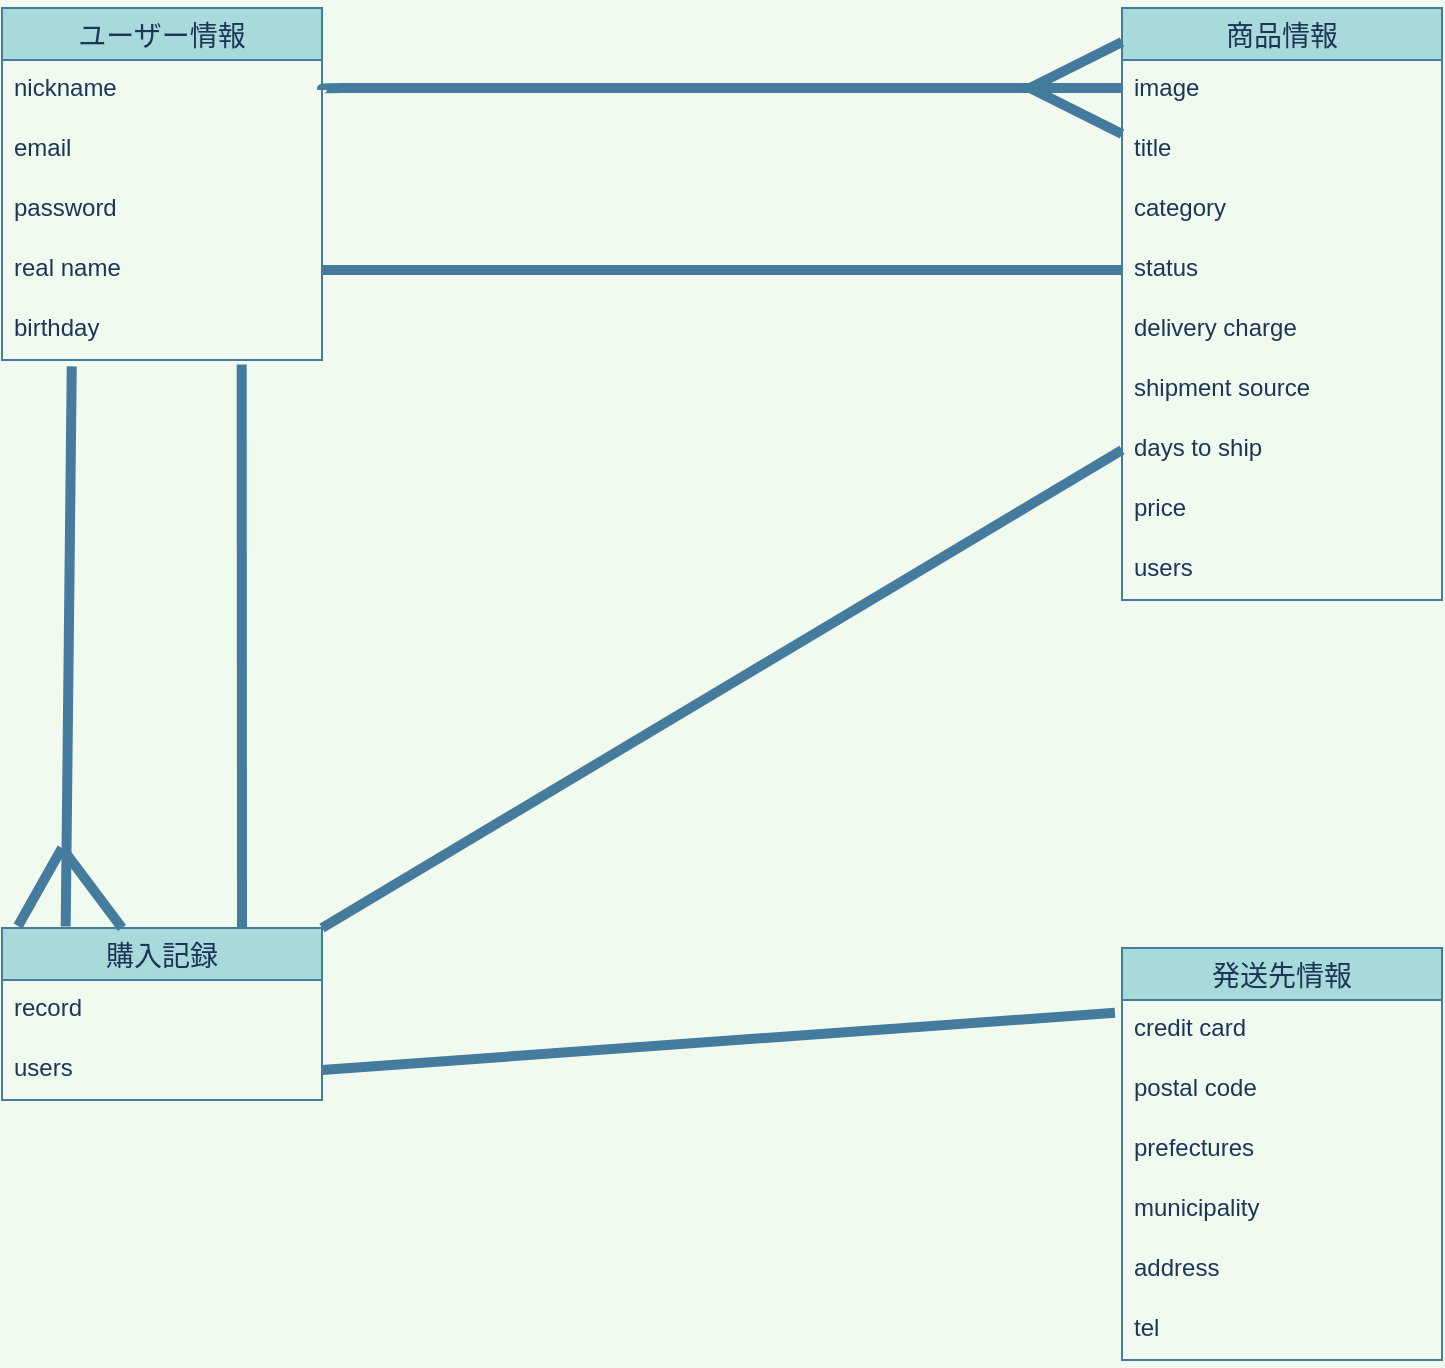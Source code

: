 <mxfile>
    <diagram id="mHVPG6iwUbY5N7hRPphv" name="ページ1">
        <mxGraphModel dx="931" dy="2028" grid="1" gridSize="10" guides="1" tooltips="1" connect="1" arrows="1" fold="1" page="1" pageScale="1" pageWidth="827" pageHeight="1169" background="#F1FAEE" math="0" shadow="0">
            <root>
                <mxCell id="0"/>
                <mxCell id="1" parent="0"/>
                <mxCell id="36" value="ユーザー情報" style="swimlane;fontStyle=0;childLayout=stackLayout;horizontal=1;startSize=26;horizontalStack=0;resizeParent=1;resizeParentMax=0;resizeLast=0;collapsible=1;marginBottom=0;align=center;fontSize=14;html=0;fillColor=#A8DADC;strokeColor=#457B9D;fontColor=#1D3557;" parent="1" vertex="1">
                    <mxGeometry x="40" y="-720" width="160" height="176" as="geometry"/>
                </mxCell>
                <mxCell id="37" value="nickname" style="text;strokeColor=none;fillColor=none;spacingLeft=4;spacingRight=4;overflow=hidden;rotatable=0;points=[[0,0.5],[1,0.5]];portConstraint=eastwest;fontSize=12;fontColor=#1D3557;" parent="36" vertex="1">
                    <mxGeometry y="26" width="160" height="30" as="geometry"/>
                </mxCell>
                <mxCell id="38" value="email" style="text;strokeColor=none;fillColor=none;spacingLeft=4;spacingRight=4;overflow=hidden;rotatable=0;points=[[0,0.5],[1,0.5]];portConstraint=eastwest;fontSize=12;fontColor=#1D3557;" parent="36" vertex="1">
                    <mxGeometry y="56" width="160" height="30" as="geometry"/>
                </mxCell>
                <mxCell id="40" value="password" style="text;strokeColor=none;fillColor=none;spacingLeft=4;spacingRight=4;overflow=hidden;rotatable=0;points=[[0,0.5],[1,0.5]];portConstraint=eastwest;fontSize=12;fontColor=#1D3557;" parent="36" vertex="1">
                    <mxGeometry y="86" width="160" height="30" as="geometry"/>
                </mxCell>
                <mxCell id="41" value="real name" style="text;strokeColor=none;fillColor=none;spacingLeft=4;spacingRight=4;overflow=hidden;rotatable=0;points=[[0,0.5],[1,0.5]];portConstraint=eastwest;fontSize=12;fontColor=#1D3557;" parent="36" vertex="1">
                    <mxGeometry y="116" width="160" height="30" as="geometry"/>
                </mxCell>
                <mxCell id="42" value="birthday" style="text;strokeColor=none;fillColor=none;spacingLeft=4;spacingRight=4;overflow=hidden;rotatable=0;points=[[0,0.5],[1,0.5]];portConstraint=eastwest;fontSize=12;fontColor=#1D3557;" parent="36" vertex="1">
                    <mxGeometry y="146" width="160" height="30" as="geometry"/>
                </mxCell>
                <mxCell id="43" value="商品情報" style="swimlane;fontStyle=0;childLayout=stackLayout;horizontal=1;startSize=26;horizontalStack=0;resizeParent=1;resizeParentMax=0;resizeLast=0;collapsible=1;marginBottom=0;align=center;fontSize=14;html=0;fillColor=#A8DADC;strokeColor=#457B9D;fontColor=#1D3557;" parent="1" vertex="1">
                    <mxGeometry x="600" y="-720" width="160" height="296" as="geometry"/>
                </mxCell>
                <mxCell id="44" value="image" style="text;strokeColor=none;fillColor=none;spacingLeft=4;spacingRight=4;overflow=hidden;rotatable=0;points=[[0,0.5],[1,0.5]];portConstraint=eastwest;fontSize=12;fontColor=#1D3557;" parent="43" vertex="1">
                    <mxGeometry y="26" width="160" height="30" as="geometry"/>
                </mxCell>
                <mxCell id="45" value="title" style="text;strokeColor=none;fillColor=none;spacingLeft=4;spacingRight=4;overflow=hidden;rotatable=0;points=[[0,0.5],[1,0.5]];portConstraint=eastwest;fontSize=12;fontColor=#1D3557;" parent="43" vertex="1">
                    <mxGeometry y="56" width="160" height="30" as="geometry"/>
                </mxCell>
                <mxCell id="46" value="category" style="text;strokeColor=none;fillColor=none;spacingLeft=4;spacingRight=4;overflow=hidden;rotatable=0;points=[[0,0.5],[1,0.5]];portConstraint=eastwest;fontSize=12;fontColor=#1D3557;" parent="43" vertex="1">
                    <mxGeometry y="86" width="160" height="30" as="geometry"/>
                </mxCell>
                <mxCell id="47" value="status" style="text;strokeColor=none;fillColor=none;spacingLeft=4;spacingRight=4;overflow=hidden;rotatable=0;points=[[0,0.5],[1,0.5]];portConstraint=eastwest;fontSize=12;fontColor=#1D3557;" parent="43" vertex="1">
                    <mxGeometry y="116" width="160" height="30" as="geometry"/>
                </mxCell>
                <mxCell id="48" value="delivery charge" style="text;strokeColor=none;fillColor=none;spacingLeft=4;spacingRight=4;overflow=hidden;rotatable=0;points=[[0,0.5],[1,0.5]];portConstraint=eastwest;fontSize=12;fontColor=#1D3557;" parent="43" vertex="1">
                    <mxGeometry y="146" width="160" height="30" as="geometry"/>
                </mxCell>
                <mxCell id="49" value="shipment source" style="text;strokeColor=none;fillColor=none;spacingLeft=4;spacingRight=4;overflow=hidden;rotatable=0;points=[[0,0.5],[1,0.5]];portConstraint=eastwest;fontSize=12;fontColor=#1D3557;" parent="43" vertex="1">
                    <mxGeometry y="176" width="160" height="30" as="geometry"/>
                </mxCell>
                <mxCell id="54" value="days to ship" style="text;strokeColor=none;fillColor=none;spacingLeft=4;spacingRight=4;overflow=hidden;rotatable=0;points=[[0,0.5],[1,0.5]];portConstraint=eastwest;fontSize=12;fontColor=#1D3557;" parent="43" vertex="1">
                    <mxGeometry y="206" width="160" height="30" as="geometry"/>
                </mxCell>
                <mxCell id="55" value="price" style="text;strokeColor=none;fillColor=none;spacingLeft=4;spacingRight=4;overflow=hidden;rotatable=0;points=[[0,0.5],[1,0.5]];portConstraint=eastwest;fontSize=12;fontColor=#1D3557;" parent="43" vertex="1">
                    <mxGeometry y="236" width="160" height="30" as="geometry"/>
                </mxCell>
                <mxCell id="83" value="users" style="text;strokeColor=none;fillColor=none;spacingLeft=4;spacingRight=4;overflow=hidden;rotatable=0;points=[[0,0.5],[1,0.5]];portConstraint=eastwest;fontSize=12;fontColor=#1D3557;" vertex="1" parent="43">
                    <mxGeometry y="266" width="160" height="30" as="geometry"/>
                </mxCell>
                <mxCell id="50" value="購入記録" style="swimlane;fontStyle=0;childLayout=stackLayout;horizontal=1;startSize=26;horizontalStack=0;resizeParent=1;resizeParentMax=0;resizeLast=0;collapsible=1;marginBottom=0;align=center;fontSize=14;html=0;fillColor=#A8DADC;strokeColor=#457B9D;fontColor=#1D3557;" parent="1" vertex="1">
                    <mxGeometry x="40" y="-260" width="160" height="86" as="geometry"/>
                </mxCell>
                <mxCell id="82" value="record" style="text;strokeColor=none;fillColor=none;spacingLeft=4;spacingRight=4;overflow=hidden;rotatable=0;points=[[0,0.5],[1,0.5]];portConstraint=eastwest;fontSize=12;fontColor=#1D3557;" vertex="1" parent="50">
                    <mxGeometry y="26" width="160" height="30" as="geometry"/>
                </mxCell>
                <mxCell id="60" value="users" style="text;strokeColor=none;fillColor=none;spacingLeft=4;spacingRight=4;overflow=hidden;rotatable=0;points=[[0,0.5],[1,0.5]];portConstraint=eastwest;fontSize=12;fontColor=#1D3557;" parent="50" vertex="1">
                    <mxGeometry y="56" width="160" height="30" as="geometry"/>
                </mxCell>
                <mxCell id="59" value="発送先情報" style="swimlane;fontStyle=0;childLayout=stackLayout;horizontal=1;startSize=26;horizontalStack=0;resizeParent=1;resizeParentMax=0;resizeLast=0;collapsible=1;marginBottom=0;align=center;fontSize=14;html=0;fillColor=#A8DADC;strokeColor=#457B9D;fontColor=#1D3557;" parent="1" vertex="1">
                    <mxGeometry x="600" y="-250" width="160" height="206" as="geometry"/>
                </mxCell>
                <mxCell id="51" value="credit card" style="text;strokeColor=none;fillColor=none;spacingLeft=4;spacingRight=4;overflow=hidden;rotatable=0;points=[[0,0.5],[1,0.5]];portConstraint=eastwest;fontSize=12;fontColor=#1D3557;" parent="59" vertex="1">
                    <mxGeometry y="26" width="160" height="30" as="geometry"/>
                </mxCell>
                <mxCell id="52" value="postal code" style="text;strokeColor=none;fillColor=none;spacingLeft=4;spacingRight=4;overflow=hidden;rotatable=0;points=[[0,0.5],[1,0.5]];portConstraint=eastwest;fontSize=12;fontColor=#1D3557;" parent="59" vertex="1">
                    <mxGeometry y="56" width="160" height="30" as="geometry"/>
                </mxCell>
                <mxCell id="53" value="prefectures" style="text;strokeColor=none;fillColor=none;spacingLeft=4;spacingRight=4;overflow=hidden;rotatable=0;points=[[0,0.5],[1,0.5]];portConstraint=eastwest;fontSize=12;fontColor=#1D3557;" parent="59" vertex="1">
                    <mxGeometry y="86" width="160" height="30" as="geometry"/>
                </mxCell>
                <mxCell id="56" value="municipality" style="text;strokeColor=none;fillColor=none;spacingLeft=4;spacingRight=4;overflow=hidden;rotatable=0;points=[[0,0.5],[1,0.5]];portConstraint=eastwest;fontSize=12;fontColor=#1D3557;" parent="59" vertex="1">
                    <mxGeometry y="116" width="160" height="30" as="geometry"/>
                </mxCell>
                <mxCell id="57" value="address" style="text;strokeColor=none;fillColor=none;spacingLeft=4;spacingRight=4;overflow=hidden;rotatable=0;points=[[0,0.5],[1,0.5]];portConstraint=eastwest;fontSize=12;fontColor=#1D3557;" parent="59" vertex="1">
                    <mxGeometry y="146" width="160" height="30" as="geometry"/>
                </mxCell>
                <mxCell id="58" value="tel" style="text;strokeColor=none;fillColor=none;spacingLeft=4;spacingRight=4;overflow=hidden;rotatable=0;points=[[0,0.5],[1,0.5]];portConstraint=eastwest;fontSize=12;fontColor=#1D3557;" parent="59" vertex="1">
                    <mxGeometry y="176" width="160" height="30" as="geometry"/>
                </mxCell>
                <mxCell id="65" style="edgeStyle=orthogonalEdgeStyle;curved=0;rounded=1;sketch=0;orthogonalLoop=1;jettySize=auto;html=1;exitX=1;exitY=0.5;exitDx=0;exitDy=0;endArrow=ERmany;endFill=0;strokeColor=#457B9D;fillColor=#A8DADC;fontColor=#1D3557;endSize=40;strokeWidth=5;" edge="1" parent="1" source="37">
                    <mxGeometry relative="1" as="geometry">
                        <mxPoint x="600" y="-680" as="targetPoint"/>
                        <Array as="points">
                            <mxPoint x="200" y="-680"/>
                        </Array>
                    </mxGeometry>
                </mxCell>
                <mxCell id="67" style="edgeStyle=orthogonalEdgeStyle;curved=0;rounded=1;sketch=0;orthogonalLoop=1;jettySize=auto;html=1;exitX=1;exitY=0.5;exitDx=0;exitDy=0;entryX=0;entryY=0.5;entryDx=0;entryDy=0;endArrow=ERmany;endFill=0;endSize=40;fillColor=#A8DADC;fontColor=#1D3557;strokeColor=none;" edge="1" parent="1" source="41" target="47">
                    <mxGeometry relative="1" as="geometry"/>
                </mxCell>
                <mxCell id="68" style="edgeStyle=orthogonalEdgeStyle;curved=0;rounded=1;sketch=0;orthogonalLoop=1;jettySize=auto;html=1;exitX=1;exitY=0.5;exitDx=0;exitDy=0;endArrow=none;endFill=0;endSize=40;fillColor=#A8DADC;fontColor=#1D3557;strokeColor=#457B9D;strokeWidth=5;" edge="1" parent="1" source="41">
                    <mxGeometry relative="1" as="geometry">
                        <mxPoint x="600" y="-589" as="targetPoint"/>
                    </mxGeometry>
                </mxCell>
                <mxCell id="73" value="" style="endArrow=none;html=1;strokeColor=#457B9D;strokeWidth=5;fillColor=#A8DADC;fontColor=#1D3557;entryX=0.749;entryY=1.073;entryDx=0;entryDy=0;entryPerimeter=0;exitX=0.75;exitY=0;exitDx=0;exitDy=0;" edge="1" parent="1" source="50" target="42">
                    <mxGeometry width="50" height="50" relative="1" as="geometry">
                        <mxPoint x="450" y="-330" as="sourcePoint"/>
                        <mxPoint x="500" y="-380" as="targetPoint"/>
                        <Array as="points"/>
                    </mxGeometry>
                </mxCell>
                <mxCell id="74" value="" style="endArrow=none;html=1;strokeColor=#457B9D;strokeWidth=5;fillColor=#A8DADC;fontColor=#1D3557;exitX=0.199;exitY=-0.009;exitDx=0;exitDy=0;exitPerimeter=0;entryX=0.218;entryY=1.107;entryDx=0;entryDy=0;entryPerimeter=0;" edge="1" parent="1" source="50" target="42">
                    <mxGeometry width="50" height="50" relative="1" as="geometry">
                        <mxPoint x="450" y="-330" as="sourcePoint"/>
                        <mxPoint x="500" y="-380" as="targetPoint"/>
                    </mxGeometry>
                </mxCell>
                <mxCell id="75" value="" style="endArrow=none;html=1;strokeColor=#457B9D;strokeWidth=5;fillColor=#A8DADC;fontColor=#1D3557;" edge="1" parent="1">
                    <mxGeometry width="50" height="50" relative="1" as="geometry">
                        <mxPoint x="70" y="-300" as="sourcePoint"/>
                        <mxPoint x="100" y="-260" as="targetPoint"/>
                    </mxGeometry>
                </mxCell>
                <mxCell id="76" value="" style="endArrow=none;html=1;strokeColor=#457B9D;strokeWidth=5;fillColor=#A8DADC;fontColor=#1D3557;" edge="1" parent="1">
                    <mxGeometry width="50" height="50" relative="1" as="geometry">
                        <mxPoint x="48" y="-261" as="sourcePoint"/>
                        <mxPoint x="70" y="-300" as="targetPoint"/>
                        <Array as="points"/>
                    </mxGeometry>
                </mxCell>
                <mxCell id="79" value="" style="endArrow=none;html=1;strokeColor=#457B9D;strokeWidth=5;fillColor=#A8DADC;fontColor=#1D3557;exitX=1;exitY=0.5;exitDx=0;exitDy=0;entryX=-0.022;entryY=0.213;entryDx=0;entryDy=0;entryPerimeter=0;" edge="1" parent="1" source="60" target="51">
                    <mxGeometry width="50" height="50" relative="1" as="geometry">
                        <mxPoint x="450" y="-370" as="sourcePoint"/>
                        <mxPoint x="500" y="-420" as="targetPoint"/>
                    </mxGeometry>
                </mxCell>
                <mxCell id="80" value="" style="endArrow=none;html=1;strokeColor=#457B9D;strokeWidth=5;fillColor=#A8DADC;fontColor=#1D3557;exitX=1;exitY=0;exitDx=0;exitDy=0;entryX=0;entryY=0.5;entryDx=0;entryDy=0;" edge="1" parent="1" source="50" target="54">
                    <mxGeometry width="50" height="50" relative="1" as="geometry">
                        <mxPoint x="450" y="-370" as="sourcePoint"/>
                        <mxPoint x="500" y="-420" as="targetPoint"/>
                    </mxGeometry>
                </mxCell>
            </root>
        </mxGraphModel>
    </diagram>
</mxfile>